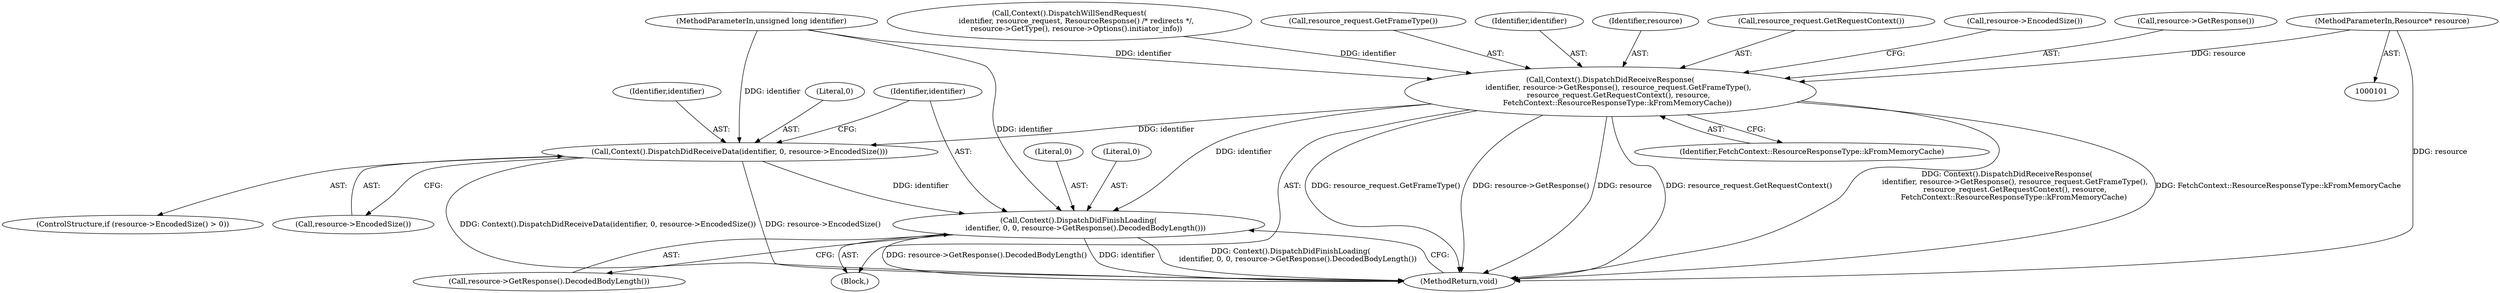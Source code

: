 digraph "0_Chrome_1c40f9042ae2d6ee7483d72998aabb5e73b2ff60_12@pointer" {
"1000103" [label="(MethodParameterIn,Resource* resource)"];
"1000123" [label="(Call,Context().DispatchDidReceiveResponse(\n       identifier, resource->GetResponse(), resource_request.GetFrameType(),\n       resource_request.GetRequestContext(), resource,\n      FetchContext::ResourceResponseType::kFromMemoryCache))"];
"1000134" [label="(Call,Context().DispatchDidReceiveData(identifier, 0, resource->EncodedSize()))"];
"1000138" [label="(Call,Context().DispatchDidFinishLoading(\n      identifier, 0, 0, resource->GetResponse().DecodedBodyLength()))"];
"1000142" [label="(Call,resource->GetResponse().DecodedBodyLength())"];
"1000130" [label="(ControlStructure,if (resource->EncodedSize() > 0))"];
"1000129" [label="(Identifier,FetchContext::ResourceResponseType::kFromMemoryCache)"];
"1000139" [label="(Identifier,identifier)"];
"1000105" [label="(Block,)"];
"1000132" [label="(Call,resource->EncodedSize())"];
"1000125" [label="(Call,resource->GetResponse())"];
"1000143" [label="(MethodReturn,void)"];
"1000103" [label="(MethodParameterIn,Resource* resource)"];
"1000134" [label="(Call,Context().DispatchDidReceiveData(identifier, 0, resource->EncodedSize()))"];
"1000115" [label="(Call,Context().DispatchWillSendRequest(\n      identifier, resource_request, ResourceResponse() /* redirects */,\n      resource->GetType(), resource->Options().initiator_info))"];
"1000140" [label="(Literal,0)"];
"1000102" [label="(MethodParameterIn,unsigned long identifier)"];
"1000126" [label="(Call,resource_request.GetFrameType())"];
"1000141" [label="(Literal,0)"];
"1000135" [label="(Identifier,identifier)"];
"1000123" [label="(Call,Context().DispatchDidReceiveResponse(\n       identifier, resource->GetResponse(), resource_request.GetFrameType(),\n       resource_request.GetRequestContext(), resource,\n      FetchContext::ResourceResponseType::kFromMemoryCache))"];
"1000124" [label="(Identifier,identifier)"];
"1000128" [label="(Identifier,resource)"];
"1000136" [label="(Literal,0)"];
"1000138" [label="(Call,Context().DispatchDidFinishLoading(\n      identifier, 0, 0, resource->GetResponse().DecodedBodyLength()))"];
"1000127" [label="(Call,resource_request.GetRequestContext())"];
"1000137" [label="(Call,resource->EncodedSize())"];
"1000103" -> "1000101"  [label="AST: "];
"1000103" -> "1000143"  [label="DDG: resource"];
"1000103" -> "1000123"  [label="DDG: resource"];
"1000123" -> "1000105"  [label="AST: "];
"1000123" -> "1000129"  [label="CFG: "];
"1000124" -> "1000123"  [label="AST: "];
"1000125" -> "1000123"  [label="AST: "];
"1000126" -> "1000123"  [label="AST: "];
"1000127" -> "1000123"  [label="AST: "];
"1000128" -> "1000123"  [label="AST: "];
"1000129" -> "1000123"  [label="AST: "];
"1000132" -> "1000123"  [label="CFG: "];
"1000123" -> "1000143"  [label="DDG: resource_request.GetFrameType()"];
"1000123" -> "1000143"  [label="DDG: resource->GetResponse()"];
"1000123" -> "1000143"  [label="DDG: resource_request.GetRequestContext()"];
"1000123" -> "1000143"  [label="DDG: Context().DispatchDidReceiveResponse(\n       identifier, resource->GetResponse(), resource_request.GetFrameType(),\n       resource_request.GetRequestContext(), resource,\n      FetchContext::ResourceResponseType::kFromMemoryCache)"];
"1000123" -> "1000143"  [label="DDG: FetchContext::ResourceResponseType::kFromMemoryCache"];
"1000123" -> "1000143"  [label="DDG: resource"];
"1000115" -> "1000123"  [label="DDG: identifier"];
"1000102" -> "1000123"  [label="DDG: identifier"];
"1000123" -> "1000134"  [label="DDG: identifier"];
"1000123" -> "1000138"  [label="DDG: identifier"];
"1000134" -> "1000130"  [label="AST: "];
"1000134" -> "1000137"  [label="CFG: "];
"1000135" -> "1000134"  [label="AST: "];
"1000136" -> "1000134"  [label="AST: "];
"1000137" -> "1000134"  [label="AST: "];
"1000139" -> "1000134"  [label="CFG: "];
"1000134" -> "1000143"  [label="DDG: Context().DispatchDidReceiveData(identifier, 0, resource->EncodedSize())"];
"1000134" -> "1000143"  [label="DDG: resource->EncodedSize()"];
"1000102" -> "1000134"  [label="DDG: identifier"];
"1000134" -> "1000138"  [label="DDG: identifier"];
"1000138" -> "1000105"  [label="AST: "];
"1000138" -> "1000142"  [label="CFG: "];
"1000139" -> "1000138"  [label="AST: "];
"1000140" -> "1000138"  [label="AST: "];
"1000141" -> "1000138"  [label="AST: "];
"1000142" -> "1000138"  [label="AST: "];
"1000143" -> "1000138"  [label="CFG: "];
"1000138" -> "1000143"  [label="DDG: resource->GetResponse().DecodedBodyLength()"];
"1000138" -> "1000143"  [label="DDG: identifier"];
"1000138" -> "1000143"  [label="DDG: Context().DispatchDidFinishLoading(\n      identifier, 0, 0, resource->GetResponse().DecodedBodyLength())"];
"1000102" -> "1000138"  [label="DDG: identifier"];
}
